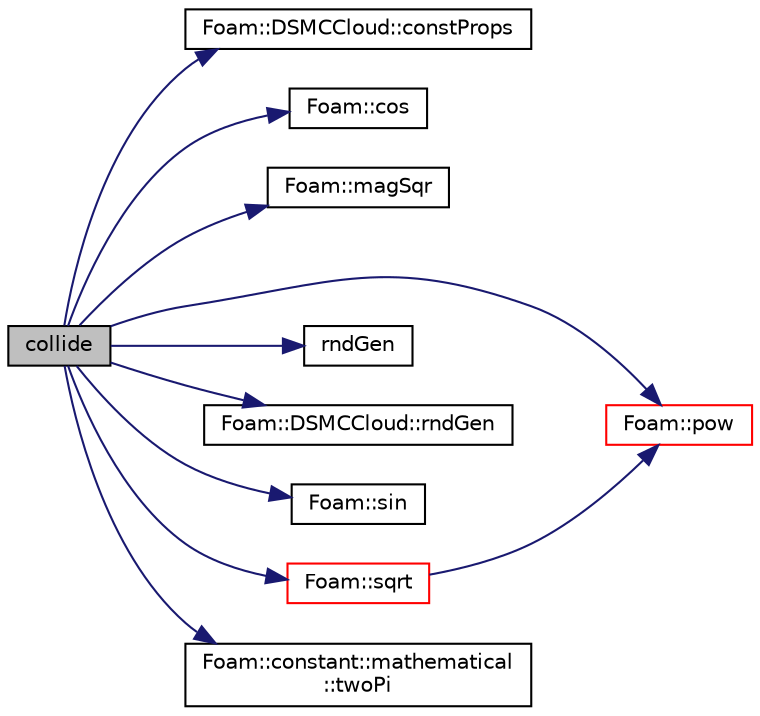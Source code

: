 digraph "collide"
{
  bgcolor="transparent";
  edge [fontname="Helvetica",fontsize="10",labelfontname="Helvetica",labelfontsize="10"];
  node [fontname="Helvetica",fontsize="10",shape=record];
  rankdir="LR";
  Node48 [label="collide",height=0.2,width=0.4,color="black", fillcolor="grey75", style="filled", fontcolor="black"];
  Node48 -> Node49 [color="midnightblue",fontsize="10",style="solid",fontname="Helvetica"];
  Node49 [label="Foam::DSMCCloud::constProps",height=0.2,width=0.4,color="black",URL="$a24813.html#a2b3761dd2c3d4969ca743a686175a69b",tooltip="Return all of the constant properties. "];
  Node48 -> Node50 [color="midnightblue",fontsize="10",style="solid",fontname="Helvetica"];
  Node50 [label="Foam::cos",height=0.2,width=0.4,color="black",URL="$a21851.html#aebb41a148f7cf44b63e12f69e487e49f"];
  Node48 -> Node51 [color="midnightblue",fontsize="10",style="solid",fontname="Helvetica"];
  Node51 [label="Foam::magSqr",height=0.2,width=0.4,color="black",URL="$a21851.html#ae6fff2c6981e6d9618aa5038e69def6e"];
  Node48 -> Node52 [color="midnightblue",fontsize="10",style="solid",fontname="Helvetica"];
  Node52 [label="Foam::pow",height=0.2,width=0.4,color="red",URL="$a21851.html#a7500c8e9d27a442adc75e287de074c7c"];
  Node48 -> Node56 [color="midnightblue",fontsize="10",style="solid",fontname="Helvetica"];
  Node56 [label="rndGen",height=0.2,width=0.4,color="black",URL="$a41252.html#ab8597af4c8d0209c2e0c9b1982782bfb"];
  Node48 -> Node57 [color="midnightblue",fontsize="10",style="solid",fontname="Helvetica"];
  Node57 [label="Foam::DSMCCloud::rndGen",height=0.2,width=0.4,color="black",URL="$a24813.html#a15ae97dd2d17573e849ec14c8ff64df3",tooltip="Return refernce to the random object. "];
  Node48 -> Node58 [color="midnightblue",fontsize="10",style="solid",fontname="Helvetica"];
  Node58 [label="Foam::sin",height=0.2,width=0.4,color="black",URL="$a21851.html#a4517d680df5510934705011b30dcefa6"];
  Node48 -> Node59 [color="midnightblue",fontsize="10",style="solid",fontname="Helvetica"];
  Node59 [label="Foam::sqrt",height=0.2,width=0.4,color="red",URL="$a21851.html#a8616bd62eebf2342a80222fecb1bda71"];
  Node59 -> Node52 [color="midnightblue",fontsize="10",style="solid",fontname="Helvetica"];
  Node48 -> Node60 [color="midnightblue",fontsize="10",style="solid",fontname="Helvetica"];
  Node60 [label="Foam::constant::mathematical\l::twoPi",height=0.2,width=0.4,color="black",URL="$a21892.html#a7574b446d33e802339e1708574670c00"];
}
